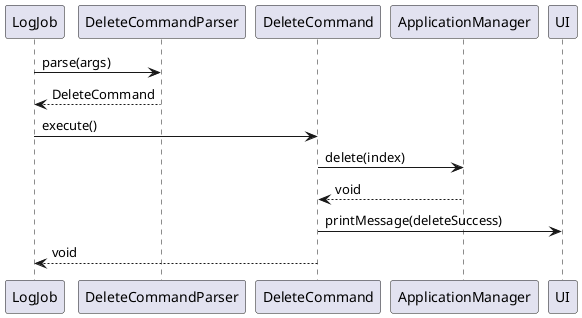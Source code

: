 @startuml

participant LogJob
participant DeleteCommandParser
participant DeleteCommand
participant ApplicationManager
participant UI

LogJob -> DeleteCommandParser: parse(args)
DeleteCommandParser --> LogJob: DeleteCommand
LogJob -> DeleteCommand: execute()
DeleteCommand -> ApplicationManager: delete(index)
ApplicationManager --> DeleteCommand: void
DeleteCommand -> UI: printMessage(deleteSuccess)
DeleteCommand --> LogJob: void

@enduml
